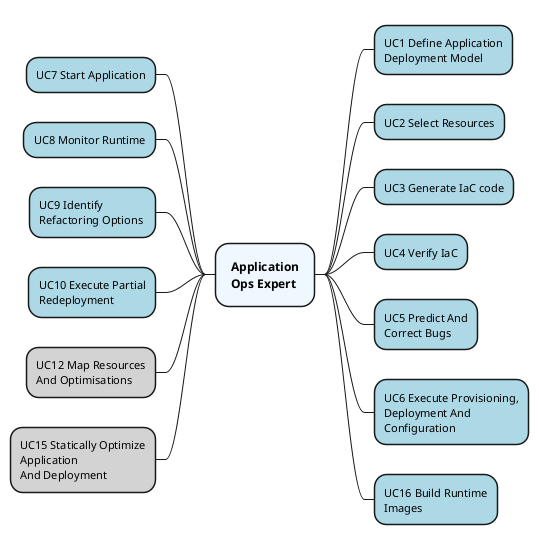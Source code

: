 @startmindmap AppOpsExpertUCs

<style>
mindmapDiagram {
  node {
    Padding 15
    Margin 15
    BackGroundColor LightBlue
  }
  rootNode {
    Padding 15
	Margin 15
    BackGroundColor AliceBlue
	FontSize 12
  }
  leafNode {
    Padding 10
    BackGroundColor LightBlue
    FontColor Black
    FontSize 11
  }
}
</style>

* <b>Application</b>\n<b>Ops Expert</b>
** UC1 Define Application\nDeployment Model
** UC2 Select Resources
** UC3 Generate IaC code
** UC4 Verify IaC
** UC5 Predict And\nCorrect Bugs
** UC6 Execute Provisioning,\nDeployment And\nConfiguration
** UC16 Build Runtime\nImages
left side
** UC7 Start Application
** UC8 Monitor Runtime
** UC9 Identify\nRefactoring Options 
** UC10 Execute Partial\nRedeployment
<style>
  node {
	BackGroundColor LightGrey
  }
</style>
** UC12 Map Resources\nAnd Optimisations
** UC15 Statically Optimize\nApplication\nAnd Deployment


@endmindmap
